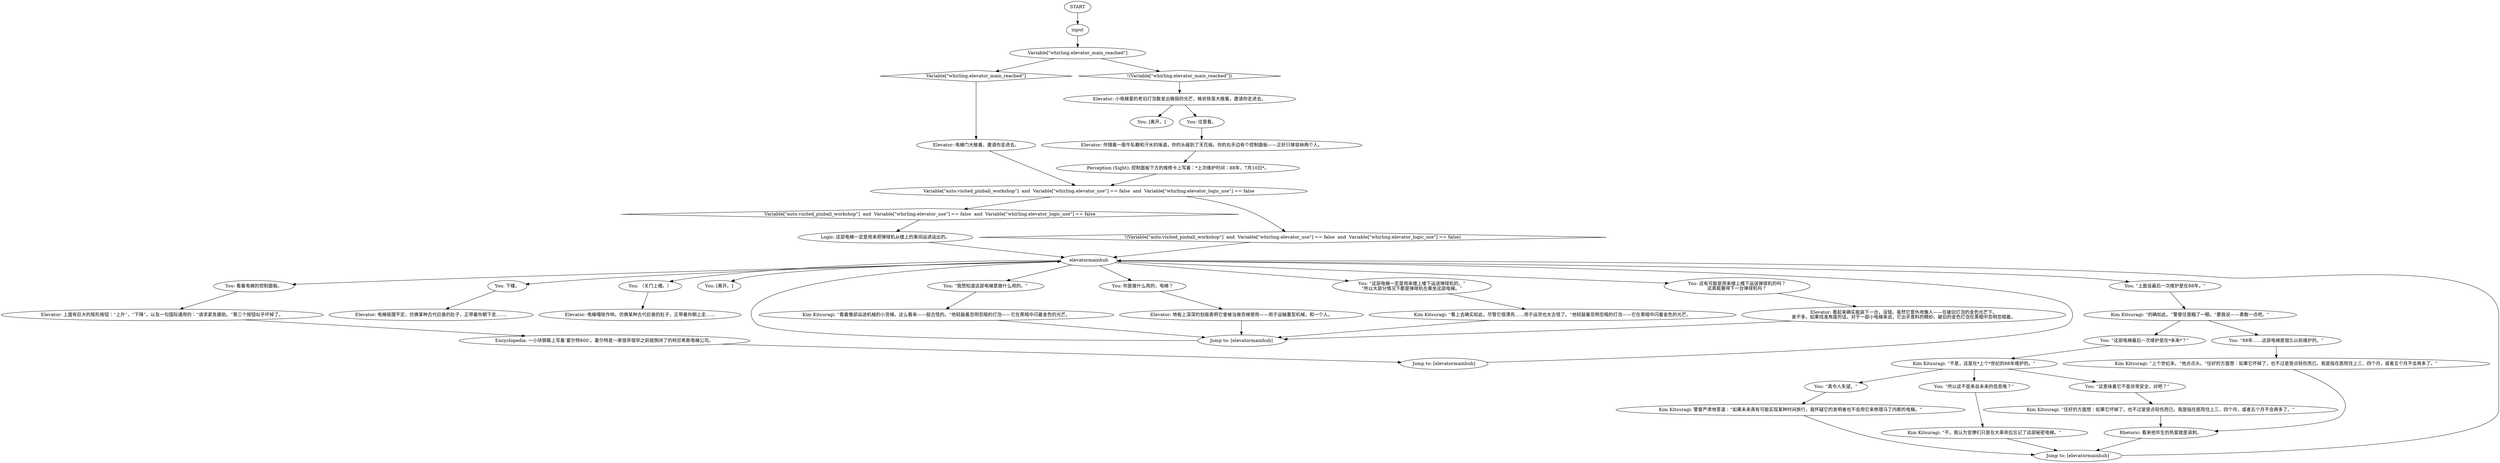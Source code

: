 # WHIRLING F1 / ELEVATOR
# 1. You experience the lovely elevator and wonder what it was used for.
#2. You can go up and down.
# ==================================================
digraph G {
	  0 [label="START"];
	  1 [label="input"];
	  2 [label="Elevator: 电梯门大敞着，邀请你走进去。"];
	  3 [label="Elevator: 电梯摇摆不定，仿佛某种古代巨兽的肚子，正带着你朝下走……."];
	  4 [label="You: 往里看。"];
	  5 [label="Kim Kitsuragi: “往好的方面想：如果它坏掉了，也不过是受点轻伤而已。我是指在医院住上三、四个月，或者五个月不会再多了。”"];
	  6 [label="Variable[\"whirling.elevator_main_reached\"]"];
	  7 [label="Variable[\"whirling.elevator_main_reached\"]", shape=diamond];
	  8 [label="!(Variable[\"whirling.elevator_main_reached\"])", shape=diamond];
	  9 [label="Kim Kitsuragi: “看着像部运送机械的小货梯。这么看来——挺古怪的。”他轻敲着忽明忽暗的灯泡——它在黑暗中闪着金色的光芒。"];
	  10 [label="You: “这部电梯一定是用来楼上楼下运送弹球机的。”\n“所以大部分情况下都是弹球机在乘坐这部电梯。”"];
	  11 [label="You: 下楼。"];
	  12 [label="You: （关门上楼。）"];
	  13 [label="You: [离开。]"];
	  14 [label="You: “所以这不是来自未来的信息咯？”"];
	  15 [label="Kim Kitsuragi: 警督严肃地答道：“如果未来真有可能实现某种时间旅行，我怀疑它的发明者也不会用它来修理马丁内斯的电梯。”"];
	  16 [label="Elevator: 电梯嘎吱作响，仿佛某种古代巨兽的肚子，正带着你朝上走……"];
	  18 [label="Kim Kitsuragi: “不，我认为官僚们只是在大革命后忘记了这部秘密电梯。”"];
	  19 [label="Logic: 这部电梯一定是用来把弹球机从楼上的車间运进运出的。"];
	  20 [label="elevatormainhub"];
	  21 [label="You: 看着电梯的控制面板。"];
	  22 [label="You: “这部电梯最后一次维护是在*未来*？”"];
	  23 [label="Elevator: 小电梯里的老旧灯泡散发出微弱的光芒，格状铁笼大敞着，邀请你走进去。"];
	  24 [label="You: “这意味着它不是非常安全，对吧？”"];
	  25 [label="Elevator: 地板上深深的划痕表明它曾被当做货梯使用——用于运输重型机械，和一个人。"];
	  26 [label="Kim Kitsuragi: “看上去确实如此，尽管它很漂亮……用于运货也太古怪了。”他轻敲着忽明忽暗的灯泡——它在黑暗中闪着金色的光芒。"];
	  27 [label="You: 这有可能是用来楼上楼下运送弹球机的吗？\n这真能塞得下一台弹球机吗？"];
	  28 [label="You: “真令人失望。”"];
	  29 [label="You: “我想知道这部电梯是做什么用的。”"];
	  30 [label="Jump to: [elevatormainhub]"];
	  31 [label="Jump to: [elevatormainhub]"];
	  32 [label="Elevator: 看起来确实能装下一台，没错。虽然它意外地像人——在破旧灯泡的金色光芒下。\n差不多，如果找准角度的话。对于一部小电梯来说，它出乎意料的精妙。破旧的金色灯泡在黑暗中忽明忽暗着。"];
	  33 [label="Elevator: 伴随着一股牛轧糖和汗水的味道，你的头碰到了天花板。你的右手边有个控制面板——正好只够容纳两个人。"];
	  34 [label="Elevator: 上面有巨大的矩形按钮：“上升”，“下降”，以及一句国际通用的：“请求紧急援助。”第三个按钮似乎坏掉了。"];
	  35 [label="Kim Kitsuragi: “不是，这是在*上个*世纪的88年维护的。”"];
	  36 [label="Variable[\"auto.visited_pinball_workshop\"]  and  Variable[\"whirling.elevator_use\"] == false  and  Variable[\"whirling.elevator_logic_use\"] == false"];
	  37 [label="Variable[\"auto.visited_pinball_workshop\"]  and  Variable[\"whirling.elevator_use\"] == false  and  Variable[\"whirling.elevator_logic_use\"] == false", shape=diamond];
	  38 [label="!(Variable[\"auto.visited_pinball_workshop\"]  and  Variable[\"whirling.elevator_use\"] == false  and  Variable[\"whirling.elevator_logic_use\"] == false)", shape=diamond];
	  39 [label="Jump to: [elevatormainhub]"];
	  40 [label="Perception (Sight): 控制面板下方的维修卡上写着：*上次维护时间：88年，7月10日*。"];
	  41 [label="You: 你是做什么用的，电梯？"];
	  42 [label="Kim Kitsuragi: “上个世纪末。”他点点头。“往好的方面想：如果它坏掉了，也不过是受点轻伤而已。我是指在医院住上三、四个月，或者五个月不会再多了。”"];
	  43 [label="Kim Kitsuragi: “的确如此。”警督往里瞄了一眼。“要我说——勇敢一点吧。”"];
	  44 [label="You: “88年……这部电梯是很久以前维护的。”"];
	  45 [label="You: [离开。]"];
	  46 [label="Encyclopedia: 一小块钢匾上写着‘霍尔特800’。霍尔特是一家很早很早之前就倒闭了的柯尼希斯电梯公司。"];
	  47 [label="You: “上面说最后一次维护是在88年。”"];
	  48 [label="Rhetoric: 看来他毕生的热爱就是讽刺。"];
	  0 -> 1
	  1 -> 6
	  2 -> 36
	  4 -> 33
	  5 -> 48
	  6 -> 8
	  6 -> 7
	  7 -> 2
	  8 -> 23
	  9 -> 31
	  10 -> 26
	  11 -> 3
	  12 -> 16
	  14 -> 18
	  15 -> 39
	  18 -> 39
	  19 -> 20
	  20 -> 41
	  20 -> 10
	  20 -> 11
	  20 -> 12
	  20 -> 13
	  20 -> 47
	  20 -> 21
	  20 -> 27
	  20 -> 29
	  21 -> 34
	  22 -> 35
	  23 -> 4
	  23 -> 45
	  24 -> 5
	  25 -> 31
	  26 -> 31
	  27 -> 32
	  28 -> 15
	  29 -> 9
	  30 -> 20
	  31 -> 20
	  32 -> 31
	  33 -> 40
	  34 -> 46
	  35 -> 24
	  35 -> 28
	  35 -> 14
	  36 -> 37
	  36 -> 38
	  37 -> 19
	  38 -> 20
	  39 -> 20
	  40 -> 36
	  41 -> 25
	  42 -> 48
	  43 -> 44
	  43 -> 22
	  44 -> 42
	  46 -> 30
	  47 -> 43
	  48 -> 39
}

